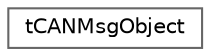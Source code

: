 digraph "Graphical Class Hierarchy"
{
 // LATEX_PDF_SIZE
  bgcolor="transparent";
  edge [fontname=Helvetica,fontsize=10,labelfontname=Helvetica,labelfontsize=10];
  node [fontname=Helvetica,fontsize=10,shape=box,height=0.2,width=0.4];
  rankdir="LR";
  Node0 [label="tCANMsgObject",height=0.2,width=0.4,color="grey40", fillcolor="white", style="filled",URL="$structt_c_a_n_msg_object.html",tooltip=" "];
}
